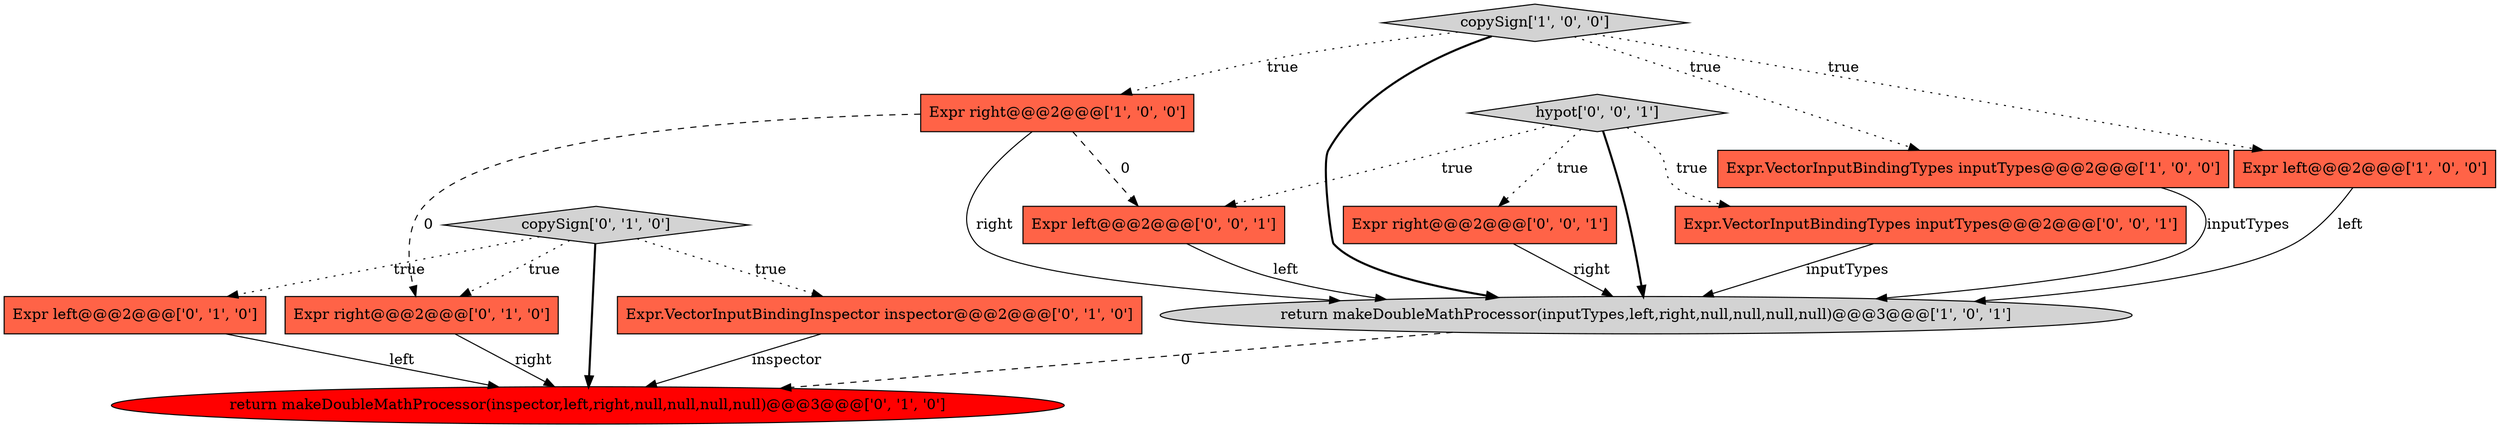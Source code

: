 digraph {
1 [style = filled, label = "copySign['1', '0', '0']", fillcolor = lightgray, shape = diamond image = "AAA0AAABBB1BBB"];
13 [style = filled, label = "hypot['0', '0', '1']", fillcolor = lightgray, shape = diamond image = "AAA0AAABBB3BBB"];
9 [style = filled, label = "Expr right@@@2@@@['0', '1', '0']", fillcolor = tomato, shape = box image = "AAA1AAABBB2BBB"];
10 [style = filled, label = "Expr.VectorInputBindingTypes inputTypes@@@2@@@['0', '0', '1']", fillcolor = tomato, shape = box image = "AAA0AAABBB3BBB"];
7 [style = filled, label = "Expr left@@@2@@@['0', '1', '0']", fillcolor = tomato, shape = box image = "AAA0AAABBB2BBB"];
12 [style = filled, label = "Expr left@@@2@@@['0', '0', '1']", fillcolor = tomato, shape = box image = "AAA0AAABBB3BBB"];
4 [style = filled, label = "Expr right@@@2@@@['1', '0', '0']", fillcolor = tomato, shape = box image = "AAA1AAABBB1BBB"];
3 [style = filled, label = "return makeDoubleMathProcessor(inputTypes,left,right,null,null,null,null)@@@3@@@['1', '0', '1']", fillcolor = lightgray, shape = ellipse image = "AAA0AAABBB1BBB"];
11 [style = filled, label = "Expr right@@@2@@@['0', '0', '1']", fillcolor = tomato, shape = box image = "AAA0AAABBB3BBB"];
2 [style = filled, label = "Expr.VectorInputBindingTypes inputTypes@@@2@@@['1', '0', '0']", fillcolor = tomato, shape = box image = "AAA0AAABBB1BBB"];
6 [style = filled, label = "return makeDoubleMathProcessor(inspector,left,right,null,null,null,null)@@@3@@@['0', '1', '0']", fillcolor = red, shape = ellipse image = "AAA1AAABBB2BBB"];
5 [style = filled, label = "copySign['0', '1', '0']", fillcolor = lightgray, shape = diamond image = "AAA0AAABBB2BBB"];
8 [style = filled, label = "Expr.VectorInputBindingInspector inspector@@@2@@@['0', '1', '0']", fillcolor = tomato, shape = box image = "AAA0AAABBB2BBB"];
0 [style = filled, label = "Expr left@@@2@@@['1', '0', '0']", fillcolor = tomato, shape = box image = "AAA0AAABBB1BBB"];
3->6 [style = dashed, label="0"];
9->6 [style = solid, label="right"];
13->12 [style = dotted, label="true"];
11->3 [style = solid, label="right"];
1->3 [style = bold, label=""];
2->3 [style = solid, label="inputTypes"];
1->4 [style = dotted, label="true"];
13->10 [style = dotted, label="true"];
4->12 [style = dashed, label="0"];
4->9 [style = dashed, label="0"];
4->3 [style = solid, label="right"];
7->6 [style = solid, label="left"];
5->6 [style = bold, label=""];
13->3 [style = bold, label=""];
5->7 [style = dotted, label="true"];
8->6 [style = solid, label="inspector"];
5->9 [style = dotted, label="true"];
13->11 [style = dotted, label="true"];
1->0 [style = dotted, label="true"];
10->3 [style = solid, label="inputTypes"];
5->8 [style = dotted, label="true"];
1->2 [style = dotted, label="true"];
12->3 [style = solid, label="left"];
0->3 [style = solid, label="left"];
}
